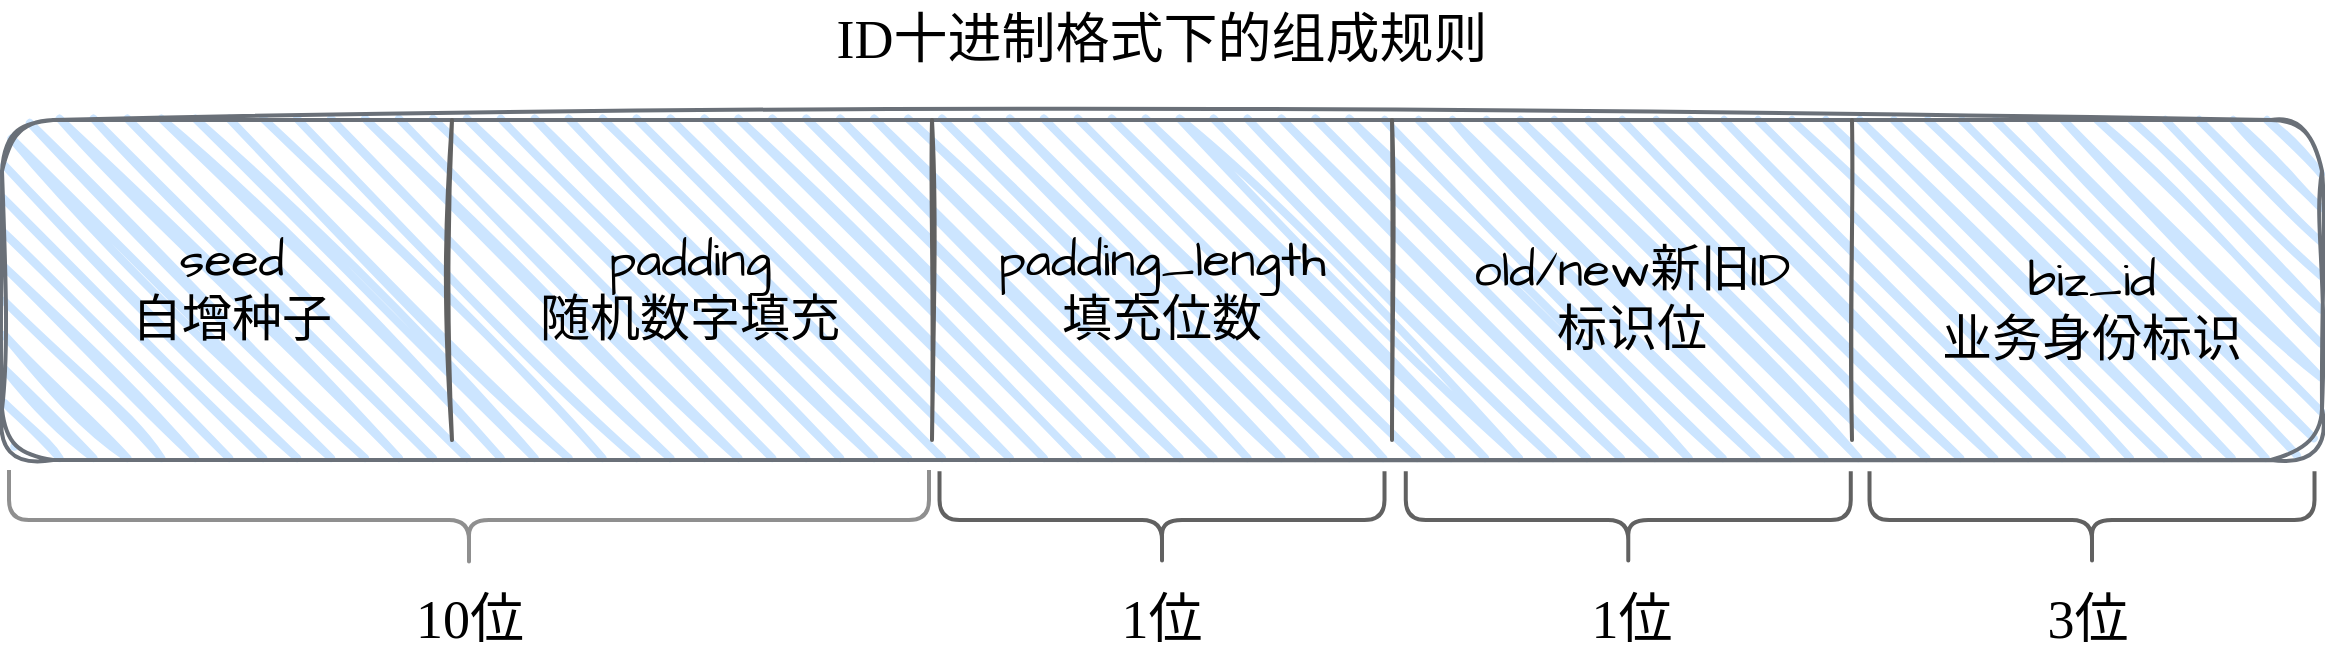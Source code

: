<mxfile version="20.6.0" type="github">
  <diagram id="DBy1TSTR0VtcKm5UeJao" name="第 1 页">
    <mxGraphModel dx="1258" dy="732" grid="1" gridSize="10" guides="1" tooltips="1" connect="1" arrows="1" fold="1" page="1" pageScale="1" pageWidth="827" pageHeight="1169" math="0" shadow="0">
      <root>
        <mxCell id="0" />
        <mxCell id="1" parent="0" />
        <mxCell id="L6iPz5fZq7F0DD5xrusV-15" value="" style="rounded=1;whiteSpace=wrap;html=1;strokeWidth=2;fillWeight=4;hachureGap=12;hachureAngle=45;fillColor=#cce5ff;sketch=1;jiggle=2;fontFamily=Architects Daughter;fontSource=https%3A%2F%2Ffonts.googleapis.com%2Fcss%3Ffamily%3DArchitects%2BDaughter;fontSize=20;strokeColor=#6A7078;imageAspect=1;shadow=0;glass=0;" vertex="1" parent="1">
          <mxGeometry x="110" y="290" width="1160" height="170" as="geometry" />
        </mxCell>
        <mxCell id="L6iPz5fZq7F0DD5xrusV-16" value="&lt;font style=&quot;font-size: 25px;&quot;&gt;seed&lt;br style=&quot;font-size: 25px;&quot;&gt;自增种子&lt;/font&gt;" style="text;html=1;strokeColor=none;fillColor=none;align=center;verticalAlign=middle;whiteSpace=wrap;rounded=0;sketch=1;hachureGap=4;jiggle=2;fontFamily=Architects Daughter;fontSource=https%3A%2F%2Ffonts.googleapis.com%2Fcss%3Ffamily%3DArchitects%2BDaughter;fontSize=25;" vertex="1" parent="1">
          <mxGeometry x="150" y="340" width="150" height="70" as="geometry" />
        </mxCell>
        <mxCell id="L6iPz5fZq7F0DD5xrusV-17" value="" style="line;strokeWidth=2;direction=south;html=1;sketch=1;fillWeight=10;hachureGap=12;jiggle=2;fontFamily=Architects Daughter;fontSource=https%3A%2F%2Ffonts.googleapis.com%2Fcss%3Ffamily%3DArchitects%2BDaughter;fontSize=20;fillColor=#3333FF;strokeColor=#616161;" vertex="1" parent="1">
          <mxGeometry x="330" y="290" width="10" height="160" as="geometry" />
        </mxCell>
        <mxCell id="L6iPz5fZq7F0DD5xrusV-18" value="" style="line;strokeWidth=2;direction=south;html=1;sketch=1;fillWeight=10;hachureGap=12;jiggle=2;fontFamily=Architects Daughter;fontSource=https%3A%2F%2Ffonts.googleapis.com%2Fcss%3Ffamily%3DArchitects%2BDaughter;fontSize=20;fillColor=#3333FF;strokeColor=#616161;" vertex="1" parent="1">
          <mxGeometry x="570" y="290" width="10" height="160" as="geometry" />
        </mxCell>
        <mxCell id="L6iPz5fZq7F0DD5xrusV-19" value="" style="line;strokeWidth=2;direction=south;html=1;sketch=1;fillWeight=10;hachureGap=12;jiggle=2;fontFamily=Architects Daughter;fontSource=https%3A%2F%2Ffonts.googleapis.com%2Fcss%3Ffamily%3DArchitects%2BDaughter;fontSize=20;fillColor=#3333FF;strokeColor=#616161;" vertex="1" parent="1">
          <mxGeometry x="800" y="290" width="10" height="160" as="geometry" />
        </mxCell>
        <mxCell id="L6iPz5fZq7F0DD5xrusV-20" value="" style="line;strokeWidth=2;direction=south;html=1;sketch=1;fillWeight=10;hachureGap=12;jiggle=2;fontFamily=Architects Daughter;fontSource=https%3A%2F%2Ffonts.googleapis.com%2Fcss%3Ffamily%3DArchitects%2BDaughter;fontSize=20;fillColor=#3333FF;strokeColor=#616161;" vertex="1" parent="1">
          <mxGeometry x="1030" y="290" width="10" height="160" as="geometry" />
        </mxCell>
        <mxCell id="L6iPz5fZq7F0DD5xrusV-21" value="&lt;font style=&quot;font-size: 25px;&quot;&gt;padding&lt;br style=&quot;font-size: 25px;&quot;&gt;随机数字填充&lt;br style=&quot;font-size: 25px;&quot;&gt;&lt;/font&gt;" style="text;html=1;strokeColor=none;fillColor=none;align=center;verticalAlign=middle;whiteSpace=wrap;rounded=0;sketch=1;hachureGap=4;jiggle=2;fontFamily=Architects Daughter;fontSource=https%3A%2F%2Ffonts.googleapis.com%2Fcss%3Ffamily%3DArchitects%2BDaughter;fontSize=25;" vertex="1" parent="1">
          <mxGeometry x="368.5" y="340" width="170" height="70" as="geometry" />
        </mxCell>
        <mxCell id="L6iPz5fZq7F0DD5xrusV-22" value="&lt;font style=&quot;font-size: 25px;&quot;&gt;padding_length&lt;br style=&quot;font-size: 25px;&quot;&gt;填充位数&lt;br style=&quot;font-size: 25px;&quot;&gt;&lt;/font&gt;" style="text;html=1;strokeColor=none;fillColor=none;align=center;verticalAlign=middle;whiteSpace=wrap;rounded=0;sketch=1;hachureGap=4;jiggle=2;fontFamily=Architects Daughter;fontSource=https%3A%2F%2Ffonts.googleapis.com%2Fcss%3Ffamily%3DArchitects%2BDaughter;fontSize=25;" vertex="1" parent="1">
          <mxGeometry x="605" y="340" width="170" height="70" as="geometry" />
        </mxCell>
        <mxCell id="L6iPz5fZq7F0DD5xrusV-23" value="&lt;font style=&quot;font-size: 25px;&quot;&gt;old/new新旧ID标识位&lt;br style=&quot;font-size: 25px;&quot;&gt;&lt;br style=&quot;font-size: 25px;&quot;&gt;&lt;/font&gt;" style="text;html=1;strokeColor=none;fillColor=none;align=center;verticalAlign=middle;whiteSpace=wrap;rounded=0;sketch=1;hachureGap=4;jiggle=2;fontFamily=Architects Daughter;fontSource=https%3A%2F%2Ffonts.googleapis.com%2Fcss%3Ffamily%3DArchitects%2BDaughter;fontSize=25;" vertex="1" parent="1">
          <mxGeometry x="840" y="360" width="170" height="70" as="geometry" />
        </mxCell>
        <mxCell id="L6iPz5fZq7F0DD5xrusV-24" value="&lt;font style=&quot;font-size: 25px;&quot;&gt;biz_id&lt;br style=&quot;font-size: 25px;&quot;&gt;业务身份标识&lt;br style=&quot;font-size: 25px;&quot;&gt;&lt;/font&gt;" style="text;html=1;strokeColor=none;fillColor=none;align=center;verticalAlign=middle;whiteSpace=wrap;rounded=0;sketch=1;hachureGap=4;jiggle=2;fontFamily=Architects Daughter;fontSource=https%3A%2F%2Ffonts.googleapis.com%2Fcss%3Ffamily%3DArchitects%2BDaughter;fontSize=25;" vertex="1" parent="1">
          <mxGeometry x="1070" y="350" width="170" height="70" as="geometry" />
        </mxCell>
        <mxCell id="L6iPz5fZq7F0DD5xrusV-25" value="" style="shape=curlyBracket;whiteSpace=wrap;html=1;rounded=1;labelPosition=left;verticalLabelPosition=middle;align=right;verticalAlign=middle;shadow=0;glass=0;sketch=0;fillWeight=10;hachureGap=12;jiggle=2;strokeColor=#8F8F8F;strokeWidth=2;fontFamily=Architects Daughter;fontSource=https%3A%2F%2Ffonts.googleapis.com%2Fcss%3Ffamily%3DArchitects%2BDaughter;fontSize=25;fillColor=#3333FF;rotation=-90;gradientColor=default;" vertex="1" parent="1">
          <mxGeometry x="318.5" y="260" width="50" height="460" as="geometry" />
        </mxCell>
        <mxCell id="L6iPz5fZq7F0DD5xrusV-29" value="" style="shape=curlyBracket;whiteSpace=wrap;html=1;rounded=1;labelPosition=left;verticalLabelPosition=middle;align=right;verticalAlign=middle;shadow=0;glass=0;sketch=0;fillWeight=10;hachureGap=12;jiggle=2;strokeColor=#616161;strokeWidth=2;fontFamily=Architects Daughter;fontSource=https%3A%2F%2Ffonts.googleapis.com%2Fcss%3Ffamily%3DArchitects%2BDaughter;fontSize=25;fillColor=#3333FF;rotation=-90;" vertex="1" parent="1">
          <mxGeometry x="665.63" y="378.75" width="48.75" height="222.5" as="geometry" />
        </mxCell>
        <mxCell id="L6iPz5fZq7F0DD5xrusV-30" value="" style="shape=curlyBracket;whiteSpace=wrap;html=1;rounded=1;labelPosition=left;verticalLabelPosition=middle;align=right;verticalAlign=middle;shadow=0;glass=0;sketch=0;fillWeight=10;hachureGap=12;jiggle=2;strokeColor=#616161;strokeWidth=2;fontFamily=Architects Daughter;fontSource=https%3A%2F%2Ffonts.googleapis.com%2Fcss%3Ffamily%3DArchitects%2BDaughter;fontSize=25;fillColor=#3333FF;rotation=-90;" vertex="1" parent="1">
          <mxGeometry x="898.76" y="378.75" width="48.75" height="222.5" as="geometry" />
        </mxCell>
        <mxCell id="L6iPz5fZq7F0DD5xrusV-31" value="" style="shape=curlyBracket;whiteSpace=wrap;html=1;rounded=1;labelPosition=left;verticalLabelPosition=middle;align=right;verticalAlign=middle;shadow=0;glass=0;sketch=0;fillWeight=10;hachureGap=12;jiggle=2;strokeColor=#616161;strokeWidth=2;fontFamily=Architects Daughter;fontSource=https%3A%2F%2Ffonts.googleapis.com%2Fcss%3Ffamily%3DArchitects%2BDaughter;fontSize=25;fillColor=#3333FF;rotation=-90;" vertex="1" parent="1">
          <mxGeometry x="1130.63" y="378.75" width="48.75" height="222.5" as="geometry" />
        </mxCell>
        <mxCell id="L6iPz5fZq7F0DD5xrusV-32" value="10位" style="text;html=1;strokeColor=none;fillColor=none;align=center;verticalAlign=middle;whiteSpace=wrap;rounded=0;shadow=0;glass=0;sketch=1;fillWeight=10;hachureGap=12;jiggle=2;strokeWidth=2;fontFamily=Tahoma;fontSize=27;" vertex="1" parent="1">
          <mxGeometry x="287.75" y="515" width="111.5" height="50" as="geometry" />
        </mxCell>
        <mxCell id="L6iPz5fZq7F0DD5xrusV-33" value="1位" style="text;html=1;strokeColor=none;fillColor=none;align=center;verticalAlign=middle;whiteSpace=wrap;rounded=0;shadow=0;glass=0;sketch=1;fillWeight=10;hachureGap=12;jiggle=2;strokeWidth=2;fontFamily=Tahoma;fontSize=27;" vertex="1" parent="1">
          <mxGeometry x="645" y="520" width="90" height="40" as="geometry" />
        </mxCell>
        <mxCell id="L6iPz5fZq7F0DD5xrusV-34" value="1位" style="text;html=1;strokeColor=none;fillColor=none;align=center;verticalAlign=middle;whiteSpace=wrap;rounded=0;shadow=0;glass=0;sketch=1;fillWeight=10;hachureGap=12;jiggle=2;strokeWidth=2;fontFamily=Tahoma;fontSize=27;" vertex="1" parent="1">
          <mxGeometry x="880" y="520" width="90" height="40" as="geometry" />
        </mxCell>
        <mxCell id="L6iPz5fZq7F0DD5xrusV-35" value="3位" style="text;html=1;strokeColor=none;fillColor=none;align=center;verticalAlign=middle;whiteSpace=wrap;rounded=0;shadow=0;glass=0;sketch=1;fillWeight=10;hachureGap=12;jiggle=2;strokeWidth=2;fontFamily=Tahoma;fontSize=27;" vertex="1" parent="1">
          <mxGeometry x="1108.12" y="520" width="90" height="40" as="geometry" />
        </mxCell>
        <mxCell id="L6iPz5fZq7F0DD5xrusV-36" value="ID十进制格式下的组成规则" style="text;html=1;strokeColor=none;fillColor=none;align=center;verticalAlign=middle;whiteSpace=wrap;rounded=0;shadow=0;glass=0;sketch=0;fillWeight=10;hachureGap=12;jiggle=2;strokeWidth=2;fontFamily=Tahoma;fontSize=27;" vertex="1" parent="1">
          <mxGeometry x="515.01" y="230" width="349.99" height="40" as="geometry" />
        </mxCell>
      </root>
    </mxGraphModel>
  </diagram>
</mxfile>

